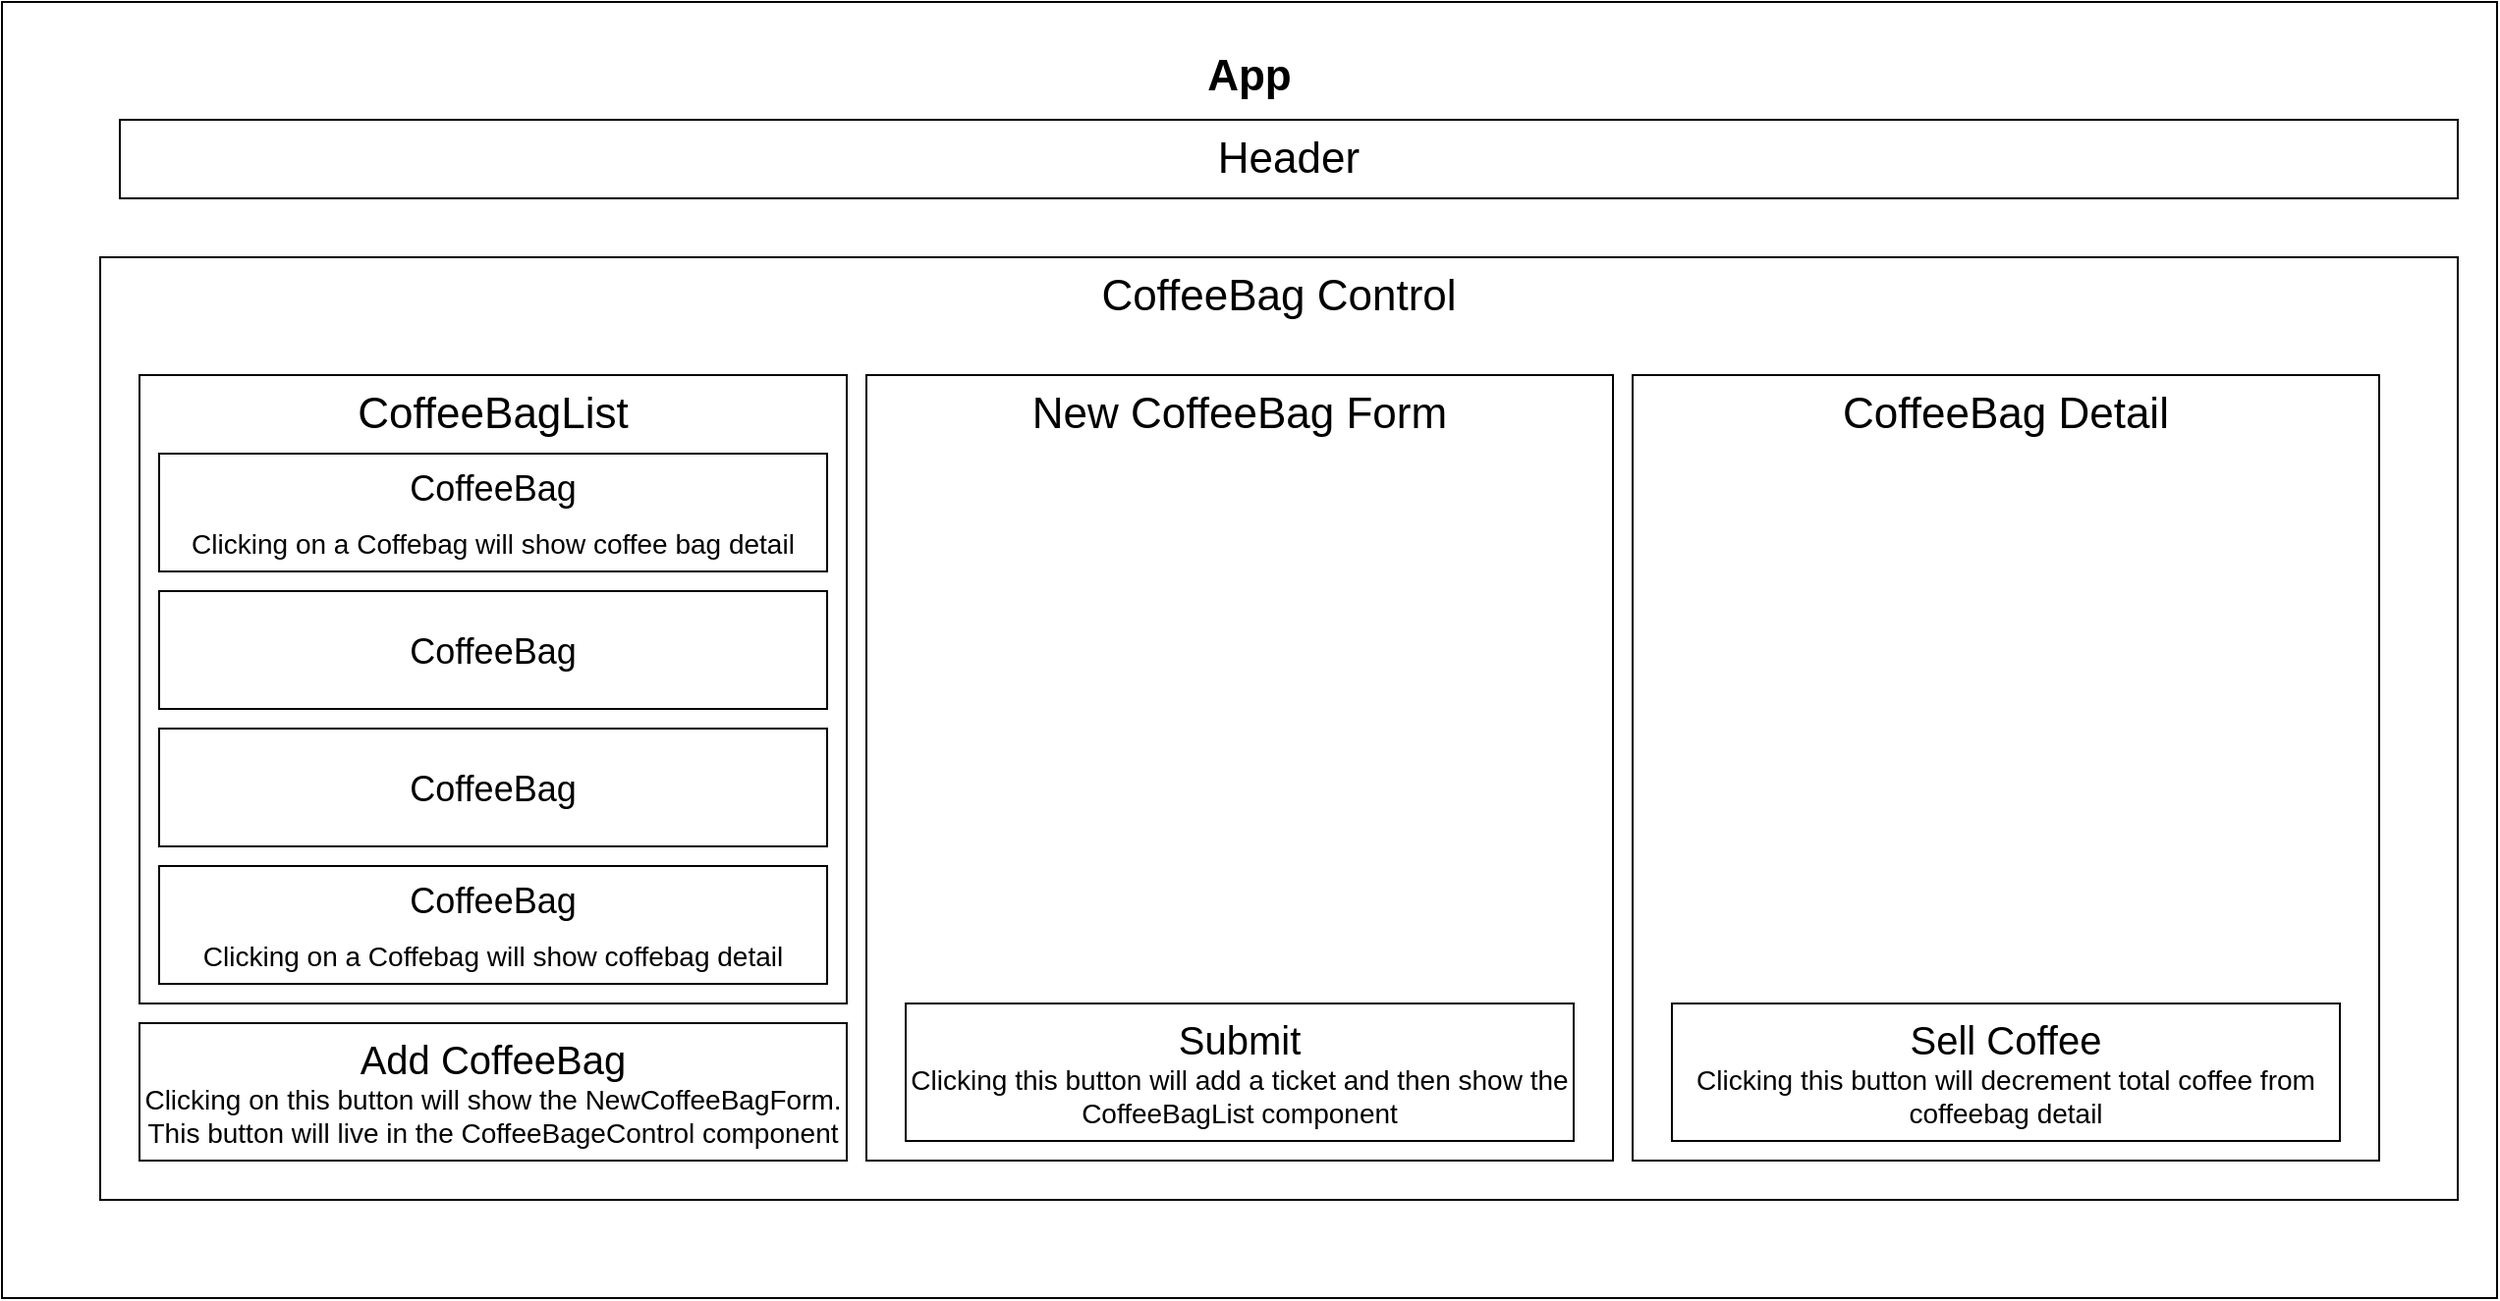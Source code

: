 <mxfile version="20.3.2" type="device"><diagram id="boRF3S99RjLewKwOwrAn" name="Page-1"><mxGraphModel dx="1822" dy="762" grid="1" gridSize="10" guides="1" tooltips="1" connect="1" arrows="1" fold="1" page="0" pageScale="1" pageWidth="850" pageHeight="1100" math="0" shadow="0"><root><mxCell id="0"/><mxCell id="1" parent="0"/><mxCell id="CGqh2Nc2AAoCy-AF1n-r-1" value="&lt;h1&gt;&lt;font style=&quot;font-size: 22px;&quot;&gt;App&lt;/font&gt;&lt;/h1&gt;" style="rounded=0;whiteSpace=wrap;html=1;labelPosition=center;verticalLabelPosition=middle;align=center;verticalAlign=top;" parent="1" vertex="1"><mxGeometry x="-10" y="40" width="1270" height="660" as="geometry"/></mxCell><mxCell id="CGqh2Nc2AAoCy-AF1n-r-2" value="Header" style="rounded=0;whiteSpace=wrap;html=1;fontSize=22;" parent="1" vertex="1"><mxGeometry x="50" y="100" width="1190" height="40" as="geometry"/></mxCell><mxCell id="CGqh2Nc2AAoCy-AF1n-r-3" value="CoffeeBag Control&lt;br&gt;" style="rounded=0;whiteSpace=wrap;html=1;fontSize=22;verticalAlign=top;" parent="1" vertex="1"><mxGeometry x="40" y="170" width="1200" height="480" as="geometry"/></mxCell><mxCell id="CGqh2Nc2AAoCy-AF1n-r-4" value="&lt;font style=&quot;font-size: 22px;&quot;&gt;CoffeeBagList&lt;/font&gt;" style="rounded=0;whiteSpace=wrap;html=1;fontSize=14;verticalAlign=top;" parent="1" vertex="1"><mxGeometry x="60" y="230" width="360" height="320" as="geometry"/></mxCell><mxCell id="CGqh2Nc2AAoCy-AF1n-r-5" value="&lt;font style=&quot;&quot;&gt;&lt;font style=&quot;font-size: 18px;&quot;&gt;CoffeeBag&lt;br&gt;&lt;/font&gt;&lt;font style=&quot;font-size: 14px;&quot;&gt;Clicking on a Coffebag will show coffee bag detail&lt;/font&gt;&lt;br&gt;&lt;/font&gt;" style="rounded=0;whiteSpace=wrap;html=1;fontSize=22;" parent="1" vertex="1"><mxGeometry x="70" y="270" width="340" height="60" as="geometry"/></mxCell><mxCell id="CGqh2Nc2AAoCy-AF1n-r-6" value="&lt;font style=&quot;&quot;&gt;&lt;span style=&quot;font-size: 18px;&quot;&gt;CoffeeBag&lt;/span&gt;&lt;br style=&quot;font-size: 18px;&quot;&gt;&lt;/font&gt;" style="rounded=0;whiteSpace=wrap;html=1;fontSize=22;verticalAlign=middle;" parent="1" vertex="1"><mxGeometry x="70" y="340" width="340" height="60" as="geometry"/></mxCell><mxCell id="CGqh2Nc2AAoCy-AF1n-r-7" value="&lt;font style=&quot;&quot;&gt;&lt;span style=&quot;font-size: 18px;&quot;&gt;CoffeeBag&lt;/span&gt;&lt;br style=&quot;font-size: 18px;&quot;&gt;&lt;/font&gt;" style="rounded=0;whiteSpace=wrap;html=1;fontSize=22;verticalAlign=middle;" parent="1" vertex="1"><mxGeometry x="70" y="410" width="340" height="60" as="geometry"/></mxCell><mxCell id="CGqh2Nc2AAoCy-AF1n-r-8" value="&lt;font style=&quot;&quot;&gt;&lt;span style=&quot;font-size: 18px;&quot;&gt;CoffeeBag&lt;/span&gt;&lt;br style=&quot;font-size: 18px;&quot;&gt;&lt;font style=&quot;font-size: 14px;&quot;&gt;Clicking on a Coffebag will show coffebag detail&lt;/font&gt;&lt;br&gt;&lt;/font&gt;" style="rounded=0;whiteSpace=wrap;html=1;fontSize=22;" parent="1" vertex="1"><mxGeometry x="70" y="480" width="340" height="60" as="geometry"/></mxCell><mxCell id="CGqh2Nc2AAoCy-AF1n-r-9" value="&lt;font style=&quot;&quot;&gt;&lt;font style=&quot;font-size: 20px;&quot;&gt;Add CoffeeBag&lt;/font&gt;&lt;br&gt;&lt;font style=&quot;font-size: 14px;&quot;&gt;Clicking on this button will show the NewCoffeeBagForm. This button will live in the CoffeeBageControl component&lt;/font&gt;&lt;br&gt;&lt;/font&gt;" style="rounded=0;whiteSpace=wrap;html=1;fontSize=14;" parent="1" vertex="1"><mxGeometry x="60" y="560" width="360" height="70" as="geometry"/></mxCell><mxCell id="CGqh2Nc2AAoCy-AF1n-r-10" value="&lt;font style=&quot;font-size: 22px;&quot;&gt;New CoffeeBag Form&lt;/font&gt;" style="rounded=0;whiteSpace=wrap;html=1;fontSize=20;verticalAlign=top;" parent="1" vertex="1"><mxGeometry x="430" y="230" width="380" height="400" as="geometry"/></mxCell><mxCell id="CGqh2Nc2AAoCy-AF1n-r-11" value="&lt;font style=&quot;&quot;&gt;&lt;span style=&quot;font-size: 20px;&quot;&gt;Submit&lt;br&gt;&lt;/span&gt;Clicking this button will add a ticket and then show the CoffeeBagList component&lt;br&gt;&lt;/font&gt;" style="rounded=0;whiteSpace=wrap;html=1;fontSize=14;" parent="1" vertex="1"><mxGeometry x="450" y="550" width="340" height="70" as="geometry"/></mxCell><mxCell id="MFiTJFRotIFXDlbHxFW8-3" value="&lt;font style=&quot;font-size: 22px;&quot;&gt;CoffeeBag Detail&lt;/font&gt;" style="rounded=0;whiteSpace=wrap;html=1;fontSize=20;verticalAlign=top;" vertex="1" parent="1"><mxGeometry x="820" y="230" width="380" height="400" as="geometry"/></mxCell><mxCell id="MFiTJFRotIFXDlbHxFW8-4" value="&lt;font style=&quot;&quot;&gt;&lt;span style=&quot;font-size: 20px;&quot;&gt;Sell Coffee&lt;br&gt;&lt;/span&gt;Clicking this button will decrement total coffee from coffeebag detail&lt;br&gt;&lt;/font&gt;" style="rounded=0;whiteSpace=wrap;html=1;fontSize=14;" vertex="1" parent="1"><mxGeometry x="840" y="550" width="340" height="70" as="geometry"/></mxCell></root></mxGraphModel></diagram></mxfile>